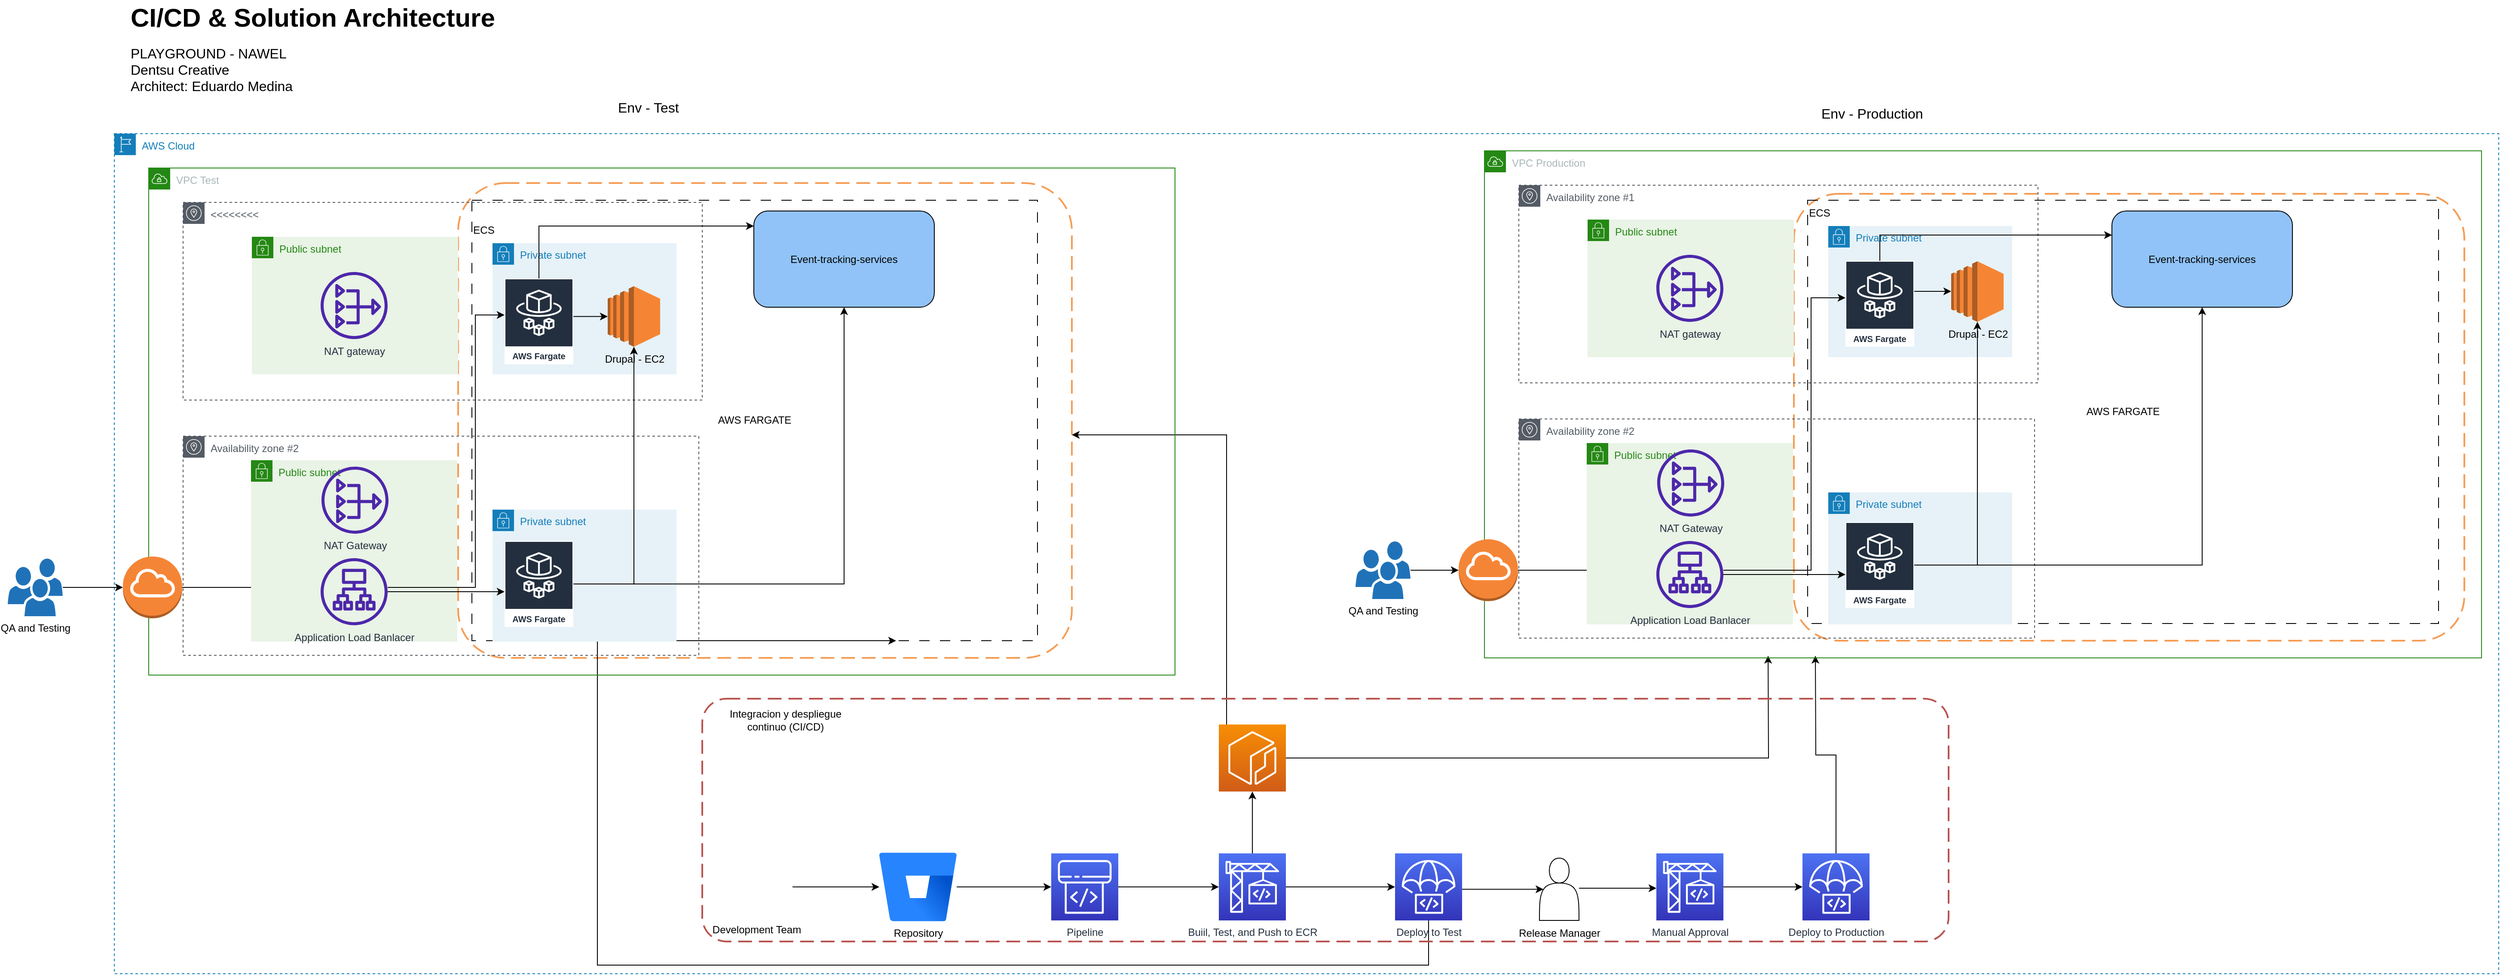 <mxfile version="24.6.4" type="github" pages="2">
  <diagram id="Ht1M8jgEwFfnCIfOTk4-" name="Page-1">
    <mxGraphModel dx="3190" dy="1510" grid="1" gridSize="10" guides="1" tooltips="1" connect="1" arrows="1" fold="1" page="1" pageScale="1" pageWidth="1654" pageHeight="1169" math="0" shadow="0">
      <root>
        <mxCell id="0" />
        <mxCell id="1" parent="0" />
        <mxCell id="EPNJKxrRpqHv5ameMNeh-118" value="" style="rounded=1;arcSize=10;dashed=1;strokeColor=#F59D56;fillColor=none;gradientColor=none;dashPattern=8 4;strokeWidth=2;" parent="1" vertex="1">
          <mxGeometry x="2190" y="252.5" width="780" height="520" as="geometry" />
        </mxCell>
        <mxCell id="EPNJKxrRpqHv5ameMNeh-121" value="AWS FARGATE" style="whiteSpace=wrap;html=1;dashed=1;dashPattern=12 12;fillColor=none;" parent="1" vertex="1">
          <mxGeometry x="2206" y="260" width="734" height="492.5" as="geometry" />
        </mxCell>
        <mxCell id="EPNJKxrRpqHv5ameMNeh-32" value="" style="rounded=1;arcSize=10;dashed=1;strokeColor=#F59D56;fillColor=none;gradientColor=none;dashPattern=8 4;strokeWidth=2;" parent="1" vertex="1">
          <mxGeometry x="636" y="240" width="714" height="552.5" as="geometry" />
        </mxCell>
        <mxCell id="EPNJKxrRpqHv5ameMNeh-36" value="AWS FARGATE" style="whiteSpace=wrap;html=1;dashed=1;dashPattern=12 12;fillColor=none;" parent="1" vertex="1">
          <mxGeometry x="652" y="260" width="658" height="512.5" as="geometry" />
        </mxCell>
        <mxCell id="EPNJKxrRpqHv5ameMNeh-1" value="CI/CD &amp;amp; Solution Architecture" style="text;html=1;resizable=0;points=[];autosize=1;align=left;verticalAlign=top;spacingTop=-4;fontSize=30;fontStyle=1" parent="1" vertex="1">
          <mxGeometry x="252.5" y="27" width="450" height="40" as="geometry" />
        </mxCell>
        <mxCell id="EPNJKxrRpqHv5ameMNeh-2" value="PLAYGROUND - NAWEL&lt;br&gt;Dentsu Creative&lt;br&gt;Architect: Eduardo Medina" style="text;html=1;resizable=0;points=[];autosize=1;align=left;verticalAlign=top;spacingTop=-4;fontSize=16;" parent="1" vertex="1">
          <mxGeometry x="252.5" y="77" width="210" height="70" as="geometry" />
        </mxCell>
        <mxCell id="EPNJKxrRpqHv5ameMNeh-3" value="AWS Cloud" style="points=[[0,0],[0.25,0],[0.5,0],[0.75,0],[1,0],[1,0.25],[1,0.5],[1,0.75],[1,1],[0.75,1],[0.5,1],[0.25,1],[0,1],[0,0.75],[0,0.5],[0,0.25]];outlineConnect=0;gradientColor=none;html=1;whiteSpace=wrap;fontSize=12;fontStyle=0;container=0;pointerEvents=0;collapsible=0;recursiveResize=0;shape=mxgraph.aws4.group;grIcon=mxgraph.aws4.group_region;strokeColor=#147EBA;fillColor=none;verticalAlign=top;align=left;spacingLeft=30;fontColor=#147EBA;dashed=1;movable=1;resizable=1;rotatable=1;deletable=1;editable=1;connectable=1;" parent="1" vertex="1">
          <mxGeometry x="236" y="182.5" width="2774" height="977.5" as="geometry" />
        </mxCell>
        <mxCell id="EPNJKxrRpqHv5ameMNeh-48" value="QA and Testing" style="sketch=0;pointerEvents=1;shadow=0;dashed=0;html=1;strokeColor=none;labelPosition=center;verticalLabelPosition=bottom;verticalAlign=top;outlineConnect=0;align=center;shape=mxgraph.office.users.users;fillColor=#2072B8;" parent="1" vertex="1">
          <mxGeometry x="112" y="677" width="64" height="67" as="geometry" />
        </mxCell>
        <mxCell id="EPNJKxrRpqHv5ameMNeh-49" style="edgeStyle=orthogonalEdgeStyle;rounded=0;orthogonalLoop=1;jettySize=auto;html=1;" parent="1" source="EPNJKxrRpqHv5ameMNeh-48" target="EPNJKxrRpqHv5ameMNeh-38" edge="1">
          <mxGeometry relative="1" as="geometry">
            <mxPoint x="190" y="711" as="sourcePoint" />
          </mxGeometry>
        </mxCell>
        <mxCell id="EPNJKxrRpqHv5ameMNeh-50" style="edgeStyle=orthogonalEdgeStyle;rounded=0;orthogonalLoop=1;jettySize=auto;html=1;" parent="1" source="EPNJKxrRpqHv5ameMNeh-52" target="EPNJKxrRpqHv5ameMNeh-60" edge="1">
          <mxGeometry relative="1" as="geometry" />
        </mxCell>
        <mxCell id="EPNJKxrRpqHv5ameMNeh-51" style="edgeStyle=orthogonalEdgeStyle;rounded=0;orthogonalLoop=1;jettySize=auto;html=1;entryX=0;entryY=0.5;entryDx=0;entryDy=0;entryPerimeter=0;" parent="1" source="EPNJKxrRpqHv5ameMNeh-52" target="EPNJKxrRpqHv5ameMNeh-57" edge="1">
          <mxGeometry relative="1" as="geometry" />
        </mxCell>
        <mxCell id="EPNJKxrRpqHv5ameMNeh-52" value="Buiil, Test, and Push to ECR" style="sketch=0;points=[[0,0,0],[0.25,0,0],[0.5,0,0],[0.75,0,0],[1,0,0],[0,1,0],[0.25,1,0],[0.5,1,0],[0.75,1,0],[1,1,0],[0,0.25,0],[0,0.5,0],[0,0.75,0],[1,0.25,0],[1,0.5,0],[1,0.75,0]];outlineConnect=0;fontColor=#232F3E;gradientColor=#4D72F3;gradientDirection=north;fillColor=#3334B9;strokeColor=#ffffff;dashed=0;verticalLabelPosition=bottom;verticalAlign=top;align=center;html=1;fontSize=12;fontStyle=0;aspect=fixed;shape=mxgraph.aws4.resourceIcon;resIcon=mxgraph.aws4.codebuild;" parent="1" vertex="1">
          <mxGeometry x="1521" y="1020" width="78" height="78" as="geometry" />
        </mxCell>
        <mxCell id="EPNJKxrRpqHv5ameMNeh-53" style="edgeStyle=orthogonalEdgeStyle;rounded=0;orthogonalLoop=1;jettySize=auto;html=1;" parent="1" source="EPNJKxrRpqHv5ameMNeh-54" target="EPNJKxrRpqHv5ameMNeh-52" edge="1">
          <mxGeometry relative="1" as="geometry" />
        </mxCell>
        <mxCell id="EPNJKxrRpqHv5ameMNeh-54" value="Pipeline" style="sketch=0;points=[[0,0,0],[0.25,0,0],[0.5,0,0],[0.75,0,0],[1,0,0],[0,1,0],[0.25,1,0],[0.5,1,0],[0.75,1,0],[1,1,0],[0,0.25,0],[0,0.5,0],[0,0.75,0],[1,0.25,0],[1,0.5,0],[1,0.75,0]];outlineConnect=0;fontColor=#232F3E;gradientColor=#4D72F3;gradientDirection=north;fillColor=#3334B9;strokeColor=#ffffff;dashed=0;verticalLabelPosition=bottom;verticalAlign=top;align=center;html=1;fontSize=12;fontStyle=0;aspect=fixed;shape=mxgraph.aws4.resourceIcon;resIcon=mxgraph.aws4.codepipeline;" parent="1" vertex="1">
          <mxGeometry x="1326" y="1020" width="78" height="78" as="geometry" />
        </mxCell>
        <mxCell id="EPNJKxrRpqHv5ameMNeh-55" style="edgeStyle=orthogonalEdgeStyle;rounded=0;orthogonalLoop=1;jettySize=auto;html=1;entryX=0.75;entryY=1;entryDx=0;entryDy=0;" parent="1" source="EPNJKxrRpqHv5ameMNeh-57" target="EPNJKxrRpqHv5ameMNeh-36" edge="1">
          <mxGeometry relative="1" as="geometry">
            <Array as="points">
              <mxPoint x="1765" y="1150" />
              <mxPoint x="798" y="1150" />
            </Array>
          </mxGeometry>
        </mxCell>
        <mxCell id="EPNJKxrRpqHv5ameMNeh-56" style="edgeStyle=orthogonalEdgeStyle;rounded=0;orthogonalLoop=1;jettySize=auto;html=1;entryX=0.1;entryY=0.5;entryDx=0;entryDy=0;entryPerimeter=0;" parent="1" source="EPNJKxrRpqHv5ameMNeh-57" target="EPNJKxrRpqHv5ameMNeh-45" edge="1">
          <mxGeometry relative="1" as="geometry">
            <Array as="points">
              <mxPoint x="1849" y="1062" />
            </Array>
          </mxGeometry>
        </mxCell>
        <mxCell id="EPNJKxrRpqHv5ameMNeh-57" value="Deploy to Test" style="sketch=0;points=[[0,0,0],[0.25,0,0],[0.5,0,0],[0.75,0,0],[1,0,0],[0,1,0],[0.25,1,0],[0.5,1,0],[0.75,1,0],[1,1,0],[0,0.25,0],[0,0.5,0],[0,0.75,0],[1,0.25,0],[1,0.5,0],[1,0.75,0]];outlineConnect=0;fontColor=#232F3E;gradientColor=#4D72F3;gradientDirection=north;fillColor=#3334B9;strokeColor=#ffffff;dashed=0;verticalLabelPosition=bottom;verticalAlign=top;align=center;html=1;fontSize=12;fontStyle=0;aspect=fixed;shape=mxgraph.aws4.resourceIcon;resIcon=mxgraph.aws4.codedeploy;" parent="1" vertex="1">
          <mxGeometry x="1726" y="1020" width="78" height="78" as="geometry" />
        </mxCell>
        <mxCell id="EPNJKxrRpqHv5ameMNeh-58" style="edgeStyle=orthogonalEdgeStyle;rounded=0;orthogonalLoop=1;jettySize=auto;html=1;" parent="1" source="EPNJKxrRpqHv5ameMNeh-60" target="EPNJKxrRpqHv5ameMNeh-32" edge="1">
          <mxGeometry relative="1" as="geometry">
            <Array as="points">
              <mxPoint x="1530" y="533" />
            </Array>
          </mxGeometry>
        </mxCell>
        <mxCell id="EPNJKxrRpqHv5ameMNeh-59" style="edgeStyle=orthogonalEdgeStyle;rounded=0;orthogonalLoop=1;jettySize=auto;html=1;entryX=0.5;entryY=1;entryDx=0;entryDy=0;" parent="1" source="EPNJKxrRpqHv5ameMNeh-60" edge="1">
          <mxGeometry relative="1" as="geometry">
            <mxPoint x="2160" y="790" as="targetPoint" />
          </mxGeometry>
        </mxCell>
        <mxCell id="EPNJKxrRpqHv5ameMNeh-60" value="" style="sketch=0;points=[[0,0,0],[0.25,0,0],[0.5,0,0],[0.75,0,0],[1,0,0],[0,1,0],[0.25,1,0],[0.5,1,0],[0.75,1,0],[1,1,0],[0,0.25,0],[0,0.5,0],[0,0.75,0],[1,0.25,0],[1,0.5,0],[1,0.75,0]];outlineConnect=0;fontColor=#232F3E;gradientColor=#F78E04;gradientDirection=north;fillColor=#D05C17;strokeColor=#ffffff;dashed=0;verticalLabelPosition=bottom;verticalAlign=top;align=center;html=1;fontSize=12;fontStyle=0;aspect=fixed;shape=mxgraph.aws4.resourceIcon;resIcon=mxgraph.aws4.ecr;" parent="1" vertex="1">
          <mxGeometry x="1521" y="870" width="78" height="78" as="geometry" />
        </mxCell>
        <mxCell id="EPNJKxrRpqHv5ameMNeh-61" style="edgeStyle=orthogonalEdgeStyle;rounded=0;orthogonalLoop=1;jettySize=auto;html=1;entryX=0;entryY=0.5;entryDx=0;entryDy=0;entryPerimeter=0;" parent="1" source="EPNJKxrRpqHv5ameMNeh-62" target="EPNJKxrRpqHv5ameMNeh-54" edge="1">
          <mxGeometry relative="1" as="geometry" />
        </mxCell>
        <mxCell id="EPNJKxrRpqHv5ameMNeh-62" value="Repository" style="image;html=1;image=img/lib/atlassian/Bitbucket_Logo.svg;" parent="1" vertex="1">
          <mxGeometry x="1126" y="1019" width="90" height="80" as="geometry" />
        </mxCell>
        <mxCell id="EPNJKxrRpqHv5ameMNeh-98" style="edgeStyle=orthogonalEdgeStyle;rounded=0;orthogonalLoop=1;jettySize=auto;html=1;entryX=0.75;entryY=1;entryDx=0;entryDy=0;" parent="1" source="EPNJKxrRpqHv5ameMNeh-42" edge="1">
          <mxGeometry relative="1" as="geometry">
            <mxPoint x="2215" y="790" as="targetPoint" />
          </mxGeometry>
        </mxCell>
        <mxCell id="EPNJKxrRpqHv5ameMNeh-99" value="Env - Test" style="text;html=1;resizable=0;points=[];autosize=1;align=left;verticalAlign=top;spacingTop=-4;fontSize=16;" parent="1" vertex="1">
          <mxGeometry x="820" y="140" width="90" height="30" as="geometry" />
        </mxCell>
        <mxCell id="EPNJKxrRpqHv5ameMNeh-100" value="Env - Production" style="text;html=1;resizable=0;points=[];autosize=1;align=left;verticalAlign=top;spacingTop=-4;fontSize=16;" parent="1" vertex="1">
          <mxGeometry x="2220" y="147" width="140" height="30" as="geometry" />
        </mxCell>
        <mxCell id="EPNJKxrRpqHv5ameMNeh-101" style="edgeStyle=orthogonalEdgeStyle;rounded=0;orthogonalLoop=1;jettySize=auto;html=1;" parent="1" source="EPNJKxrRpqHv5ameMNeh-47" target="EPNJKxrRpqHv5ameMNeh-62" edge="1">
          <mxGeometry relative="1" as="geometry">
            <Array as="points">
              <mxPoint x="1050" y="1059" />
              <mxPoint x="1050" y="1059" />
            </Array>
          </mxGeometry>
        </mxCell>
        <mxCell id="EPNJKxrRpqHv5ameMNeh-4" value="" style="rounded=1;arcSize=10;dashed=1;dashPattern=8 4;strokeWidth=2;movable=1;resizable=1;rotatable=1;deletable=1;editable=1;locked=0;connectable=1;fillColor=none;strokeColor=#b85450;" parent="1" vertex="1">
          <mxGeometry x="920" y="840" width="1450" height="282.5" as="geometry" />
        </mxCell>
        <mxCell id="EPNJKxrRpqHv5ameMNeh-5" value="VPC Test" style="points=[[0,0],[0.25,0],[0.5,0],[0.75,0],[1,0],[1,0.25],[1,0.5],[1,0.75],[1,1],[0.75,1],[0.5,1],[0.25,1],[0,1],[0,0.75],[0,0.5],[0,0.25]];outlineConnect=0;gradientColor=none;html=1;whiteSpace=wrap;fontSize=12;fontStyle=0;container=0;pointerEvents=0;collapsible=0;recursiveResize=0;shape=mxgraph.aws4.group;grIcon=mxgraph.aws4.group_vpc;strokeColor=#248814;fillColor=none;verticalAlign=top;align=left;spacingLeft=30;fontColor=#AAB7B8;dashed=0;movable=1;resizable=1;rotatable=1;deletable=1;editable=1;connectable=1;locked=0;" parent="1" vertex="1">
          <mxGeometry x="276" y="222.5" width="1194" height="590" as="geometry" />
        </mxCell>
        <mxCell id="EPNJKxrRpqHv5ameMNeh-37" style="edgeStyle=orthogonalEdgeStyle;rounded=0;orthogonalLoop=1;jettySize=auto;html=1;" parent="1" source="EPNJKxrRpqHv5ameMNeh-38" target="EPNJKxrRpqHv5ameMNeh-31" edge="1">
          <mxGeometry relative="1" as="geometry">
            <Array as="points">
              <mxPoint x="436" y="710.5" />
              <mxPoint x="436" y="710.5" />
            </Array>
          </mxGeometry>
        </mxCell>
        <mxCell id="EPNJKxrRpqHv5ameMNeh-38" value="" style="outlineConnect=0;dashed=0;verticalLabelPosition=bottom;verticalAlign=top;align=center;html=1;shape=mxgraph.aws3.internet_gateway;fillColor=#F58536;gradientColor=none;" parent="1" vertex="1">
          <mxGeometry x="246" y="674.5" width="69" height="72" as="geometry" />
        </mxCell>
        <mxCell id="EPNJKxrRpqHv5ameMNeh-39" value="Integracion y despliegue continuo (CI/CD)" style="text;html=1;strokeColor=none;fillColor=none;align=center;verticalAlign=middle;whiteSpace=wrap;rounded=0;" parent="1" vertex="1">
          <mxGeometry x="934" y="850" width="166" height="30" as="geometry" />
        </mxCell>
        <mxCell id="EPNJKxrRpqHv5ameMNeh-40" value="" style="edgeStyle=orthogonalEdgeStyle;rounded=0;orthogonalLoop=1;jettySize=auto;html=1;" parent="1" source="EPNJKxrRpqHv5ameMNeh-41" target="EPNJKxrRpqHv5ameMNeh-42" edge="1">
          <mxGeometry relative="1" as="geometry" />
        </mxCell>
        <mxCell id="EPNJKxrRpqHv5ameMNeh-41" value="Manual Approval" style="sketch=0;points=[[0,0,0],[0.25,0,0],[0.5,0,0],[0.75,0,0],[1,0,0],[0,1,0],[0.25,1,0],[0.5,1,0],[0.75,1,0],[1,1,0],[0,0.25,0],[0,0.5,0],[0,0.75,0],[1,0.25,0],[1,0.5,0],[1,0.75,0]];outlineConnect=0;fontColor=#232F3E;gradientColor=#4D72F3;gradientDirection=north;fillColor=#3334B9;strokeColor=#ffffff;dashed=0;verticalLabelPosition=bottom;verticalAlign=top;align=center;html=1;fontSize=12;fontStyle=0;aspect=fixed;shape=mxgraph.aws4.resourceIcon;resIcon=mxgraph.aws4.codebuild;" parent="1" vertex="1">
          <mxGeometry x="2030" y="1020" width="78" height="78" as="geometry" />
        </mxCell>
        <mxCell id="EPNJKxrRpqHv5ameMNeh-42" value="Deploy to Production" style="sketch=0;points=[[0,0,0],[0.25,0,0],[0.5,0,0],[0.75,0,0],[1,0,0],[0,1,0],[0.25,1,0],[0.5,1,0],[0.75,1,0],[1,1,0],[0,0.25,0],[0,0.5,0],[0,0.75,0],[1,0.25,0],[1,0.5,0],[1,0.75,0]];outlineConnect=0;fontColor=#232F3E;gradientColor=#4D72F3;gradientDirection=north;fillColor=#3334B9;strokeColor=#ffffff;dashed=0;verticalLabelPosition=bottom;verticalAlign=top;align=center;html=1;fontSize=12;fontStyle=0;aspect=fixed;shape=mxgraph.aws4.resourceIcon;resIcon=mxgraph.aws4.codedeploy;" parent="1" vertex="1">
          <mxGeometry x="2200" y="1020" width="78" height="78" as="geometry" />
        </mxCell>
        <mxCell id="EPNJKxrRpqHv5ameMNeh-44" style="edgeStyle=orthogonalEdgeStyle;rounded=0;orthogonalLoop=1;jettySize=auto;html=1;" parent="1" source="EPNJKxrRpqHv5ameMNeh-45" target="EPNJKxrRpqHv5ameMNeh-41" edge="1">
          <mxGeometry relative="1" as="geometry">
            <Array as="points">
              <mxPoint x="1990" y="1060.5" />
              <mxPoint x="1990" y="1060.5" />
            </Array>
          </mxGeometry>
        </mxCell>
        <mxCell id="EPNJKxrRpqHv5ameMNeh-45" value="" style="shape=actor;whiteSpace=wrap;html=1;" parent="1" vertex="1">
          <mxGeometry x="1894" y="1025.5" width="46" height="72.5" as="geometry" />
        </mxCell>
        <mxCell id="EPNJKxrRpqHv5ameMNeh-46" value="Release Manager" style="text;html=1;strokeColor=none;fillColor=none;align=center;verticalAlign=middle;whiteSpace=wrap;rounded=0;" parent="1" vertex="1">
          <mxGeometry x="1867.5" y="1098" width="99" height="30" as="geometry" />
        </mxCell>
        <mxCell id="EPNJKxrRpqHv5ameMNeh-47" value="Development Team" style="shape=image;html=1;verticalAlign=top;verticalLabelPosition=bottom;labelBackgroundColor=#ffffff;imageAspect=0;aspect=fixed;image=https://cdn2.iconfinder.com/data/icons/essential-web-1-1/50/group-customers-team-contacts-family-128.png" parent="1" vertex="1">
          <mxGeometry x="940" y="1010" width="85" height="85" as="geometry" />
        </mxCell>
        <mxCell id="EPNJKxrRpqHv5ameMNeh-6" value="Availability zone #2" style="sketch=0;outlineConnect=0;gradientColor=none;html=1;whiteSpace=wrap;fontSize=12;fontStyle=0;shape=mxgraph.aws4.group;grIcon=mxgraph.aws4.group_availability_zone;strokeColor=#545B64;fillColor=none;verticalAlign=top;align=left;spacingLeft=30;fontColor=#545B64;dashed=1;movable=1;resizable=1;rotatable=1;deletable=1;editable=1;connectable=1;" parent="1" vertex="1">
          <mxGeometry x="316" y="534.5" width="600" height="255" as="geometry" />
        </mxCell>
        <mxCell id="EPNJKxrRpqHv5ameMNeh-7" value="&amp;lt;&amp;lt;&amp;lt;&amp;lt;&amp;lt;&amp;lt;&amp;lt;&amp;lt;" style="sketch=0;outlineConnect=0;gradientColor=none;html=1;whiteSpace=wrap;fontSize=12;fontStyle=0;shape=mxgraph.aws4.group;grIcon=mxgraph.aws4.group_availability_zone;strokeColor=#545B64;fillColor=none;verticalAlign=top;align=left;spacingLeft=30;fontColor=#545B64;dashed=1;" parent="1" vertex="1">
          <mxGeometry x="316" y="262.5" width="604" height="230" as="geometry" />
        </mxCell>
        <mxCell id="EPNJKxrRpqHv5ameMNeh-8" value="Private subnet" style="points=[[0,0],[0.25,0],[0.5,0],[0.75,0],[1,0],[1,0.25],[1,0.5],[1,0.75],[1,1],[0.75,1],[0.5,1],[0.25,1],[0,1],[0,0.75],[0,0.5],[0,0.25]];outlineConnect=0;gradientColor=none;html=1;whiteSpace=wrap;fontSize=12;fontStyle=0;container=1;pointerEvents=0;collapsible=0;recursiveResize=0;shape=mxgraph.aws4.group;grIcon=mxgraph.aws4.group_security_group;grStroke=0;strokeColor=#147EBA;fillColor=#E6F2F8;verticalAlign=top;align=left;spacingLeft=30;fontColor=#147EBA;dashed=0;" parent="1" vertex="1">
          <mxGeometry x="676" y="310" width="214" height="152.5" as="geometry" />
        </mxCell>
        <mxCell id="EPNJKxrRpqHv5ameMNeh-10" value="AWS Fargate" style="sketch=0;outlineConnect=0;fontColor=#232F3E;gradientColor=none;strokeColor=#ffffff;fillColor=#232F3E;dashed=0;verticalLabelPosition=middle;verticalAlign=bottom;align=center;html=1;whiteSpace=wrap;fontSize=10;fontStyle=1;spacing=3;shape=mxgraph.aws4.productIcon;prIcon=mxgraph.aws4.fargate;" parent="EPNJKxrRpqHv5ameMNeh-8" vertex="1">
          <mxGeometry x="14" y="41" width="80" height="100" as="geometry" />
        </mxCell>
        <mxCell id="EPNJKxrRpqHv5ameMNeh-15" value="Public subnet" style="points=[[0,0],[0.25,0],[0.5,0],[0.75,0],[1,0],[1,0.25],[1,0.5],[1,0.75],[1,1],[0.75,1],[0.5,1],[0.25,1],[0,1],[0,0.75],[0,0.5],[0,0.25]];outlineConnect=0;gradientColor=none;html=1;whiteSpace=wrap;fontSize=12;fontStyle=0;container=1;pointerEvents=0;collapsible=0;recursiveResize=0;shape=mxgraph.aws4.group;grIcon=mxgraph.aws4.group_security_group;grStroke=0;strokeColor=#248814;fillColor=#E9F3E6;verticalAlign=top;align=left;spacingLeft=30;fontColor=#248814;dashed=0;" parent="1" vertex="1">
          <mxGeometry x="396" y="302.5" width="240" height="160" as="geometry" />
        </mxCell>
        <mxCell id="EPNJKxrRpqHv5ameMNeh-16" value="NAT gateway" style="sketch=0;outlineConnect=0;fontColor=#232F3E;gradientColor=none;fillColor=#4D27AA;strokeColor=none;dashed=0;verticalLabelPosition=bottom;verticalAlign=top;align=center;html=1;fontSize=12;fontStyle=0;aspect=fixed;pointerEvents=1;shape=mxgraph.aws4.nat_gateway;" parent="EPNJKxrRpqHv5ameMNeh-15" vertex="1">
          <mxGeometry x="80" y="41" width="78" height="78" as="geometry" />
        </mxCell>
        <mxCell id="EPNJKxrRpqHv5ameMNeh-18" value="Private subnet" style="points=[[0,0],[0.25,0],[0.5,0],[0.75,0],[1,0],[1,0.25],[1,0.5],[1,0.75],[1,1],[0.75,1],[0.5,1],[0.25,1],[0,1],[0,0.75],[0,0.5],[0,0.25]];outlineConnect=0;gradientColor=none;html=1;whiteSpace=wrap;fontSize=12;fontStyle=0;container=1;pointerEvents=0;collapsible=0;recursiveResize=0;shape=mxgraph.aws4.group;grIcon=mxgraph.aws4.group_security_group;grStroke=0;strokeColor=#147EBA;fillColor=#E6F2F8;verticalAlign=top;align=left;spacingLeft=30;fontColor=#147EBA;dashed=0;" parent="1" vertex="1">
          <mxGeometry x="676" y="620" width="214" height="153.5" as="geometry" />
        </mxCell>
        <mxCell id="EPNJKxrRpqHv5ameMNeh-20" value="AWS Fargate" style="sketch=0;outlineConnect=0;fontColor=#232F3E;gradientColor=none;strokeColor=#ffffff;fillColor=#232F3E;dashed=0;verticalLabelPosition=middle;verticalAlign=bottom;align=center;html=1;whiteSpace=wrap;fontSize=10;fontStyle=1;spacing=3;shape=mxgraph.aws4.productIcon;prIcon=mxgraph.aws4.fargate;" parent="EPNJKxrRpqHv5ameMNeh-18" vertex="1">
          <mxGeometry x="14" y="36.5" width="80" height="100" as="geometry" />
        </mxCell>
        <mxCell id="EPNJKxrRpqHv5ameMNeh-25" value="Public subnet" style="points=[[0,0],[0.25,0],[0.5,0],[0.75,0],[1,0],[1,0.25],[1,0.5],[1,0.75],[1,1],[0.75,1],[0.5,1],[0.25,1],[0,1],[0,0.75],[0,0.5],[0,0.25]];outlineConnect=0;gradientColor=none;html=1;whiteSpace=wrap;fontSize=12;fontStyle=0;container=1;pointerEvents=0;collapsible=0;recursiveResize=0;shape=mxgraph.aws4.group;grIcon=mxgraph.aws4.group_security_group;grStroke=0;strokeColor=#248814;fillColor=#E9F3E6;verticalAlign=top;align=left;spacingLeft=30;fontColor=#248814;dashed=0;" parent="1" vertex="1">
          <mxGeometry x="395" y="562.5" width="240" height="211" as="geometry" />
        </mxCell>
        <mxCell id="EPNJKxrRpqHv5ameMNeh-28" style="edgeStyle=orthogonalEdgeStyle;rounded=0;orthogonalLoop=1;jettySize=auto;html=1;" parent="1" source="EPNJKxrRpqHv5ameMNeh-31" target="EPNJKxrRpqHv5ameMNeh-20" edge="1">
          <mxGeometry relative="1" as="geometry">
            <mxPoint x="697" y="710.5" as="targetPoint" />
            <Array as="points">
              <mxPoint x="696" y="710.5" />
              <mxPoint x="696" y="710.5" />
            </Array>
          </mxGeometry>
        </mxCell>
        <mxCell id="EPNJKxrRpqHv5ameMNeh-29" style="edgeStyle=orthogonalEdgeStyle;rounded=0;orthogonalLoop=1;jettySize=auto;html=1;" parent="1" source="EPNJKxrRpqHv5ameMNeh-31" target="EPNJKxrRpqHv5ameMNeh-10" edge="1">
          <mxGeometry relative="1" as="geometry">
            <Array as="points">
              <mxPoint x="656" y="710.5" />
              <mxPoint x="656" y="393.5" />
            </Array>
          </mxGeometry>
        </mxCell>
        <mxCell id="EPNJKxrRpqHv5ameMNeh-30" value="NAT Gateway" style="sketch=0;outlineConnect=0;fontColor=#232F3E;gradientColor=none;fillColor=#4D27AA;strokeColor=none;dashed=0;verticalLabelPosition=bottom;verticalAlign=top;align=center;html=1;fontSize=12;fontStyle=0;aspect=fixed;pointerEvents=1;shape=mxgraph.aws4.nat_gateway;" parent="1" vertex="1">
          <mxGeometry x="477" y="570" width="78" height="78" as="geometry" />
        </mxCell>
        <mxCell id="EPNJKxrRpqHv5ameMNeh-31" value="Application Load Banlacer" style="sketch=0;outlineConnect=0;fontColor=#232F3E;gradientColor=none;fillColor=#4D27AA;strokeColor=none;dashed=0;verticalLabelPosition=bottom;verticalAlign=top;align=center;html=1;fontSize=12;fontStyle=0;aspect=fixed;pointerEvents=1;shape=mxgraph.aws4.application_load_balancer;" parent="1" vertex="1">
          <mxGeometry x="476" y="676.5" width="78" height="78" as="geometry" />
        </mxCell>
        <mxCell id="EPNJKxrRpqHv5ameMNeh-33" value="ECS" style="text;html=1;strokeColor=none;fillColor=none;align=center;verticalAlign=middle;whiteSpace=wrap;rounded=0;" parent="1" vertex="1">
          <mxGeometry x="636" y="280" width="60" height="30" as="geometry" />
        </mxCell>
        <mxCell id="EPNJKxrRpqHv5ameMNeh-102" value="VPC Production" style="points=[[0,0],[0.25,0],[0.5,0],[0.75,0],[1,0],[1,0.25],[1,0.5],[1,0.75],[1,1],[0.75,1],[0.5,1],[0.25,1],[0,1],[0,0.75],[0,0.5],[0,0.25]];outlineConnect=0;gradientColor=none;html=1;whiteSpace=wrap;fontSize=12;fontStyle=0;container=0;pointerEvents=0;collapsible=0;recursiveResize=0;shape=mxgraph.aws4.group;grIcon=mxgraph.aws4.group_vpc;strokeColor=#248814;fillColor=none;verticalAlign=top;align=left;spacingLeft=30;fontColor=#AAB7B8;dashed=0;movable=1;resizable=1;rotatable=1;deletable=1;editable=1;connectable=1;locked=0;" parent="1" vertex="1">
          <mxGeometry x="1830" y="202.5" width="1160" height="590" as="geometry" />
        </mxCell>
        <mxCell id="EPNJKxrRpqHv5ameMNeh-103" style="edgeStyle=orthogonalEdgeStyle;rounded=0;orthogonalLoop=1;jettySize=auto;html=1;" parent="1" source="EPNJKxrRpqHv5ameMNeh-104" target="EPNJKxrRpqHv5ameMNeh-117" edge="1">
          <mxGeometry relative="1" as="geometry">
            <Array as="points">
              <mxPoint x="1990" y="690.5" />
              <mxPoint x="1990" y="690.5" />
            </Array>
          </mxGeometry>
        </mxCell>
        <mxCell id="EPNJKxrRpqHv5ameMNeh-104" value="" style="outlineConnect=0;dashed=0;verticalLabelPosition=bottom;verticalAlign=top;align=center;html=1;shape=mxgraph.aws3.internet_gateway;fillColor=#F58536;gradientColor=none;" parent="1" vertex="1">
          <mxGeometry x="1800" y="654.5" width="69" height="72" as="geometry" />
        </mxCell>
        <mxCell id="EPNJKxrRpqHv5ameMNeh-105" value="Availability zone #2" style="sketch=0;outlineConnect=0;gradientColor=none;html=1;whiteSpace=wrap;fontSize=12;fontStyle=0;shape=mxgraph.aws4.group;grIcon=mxgraph.aws4.group_availability_zone;strokeColor=#545B64;fillColor=none;verticalAlign=top;align=left;spacingLeft=30;fontColor=#545B64;dashed=1;movable=1;resizable=1;rotatable=1;deletable=1;editable=1;connectable=1;" parent="1" vertex="1">
          <mxGeometry x="1870" y="514.5" width="600" height="255" as="geometry" />
        </mxCell>
        <mxCell id="EPNJKxrRpqHv5ameMNeh-106" value="Availability zone #1" style="sketch=0;outlineConnect=0;gradientColor=none;html=1;whiteSpace=wrap;fontSize=12;fontStyle=0;shape=mxgraph.aws4.group;grIcon=mxgraph.aws4.group_availability_zone;strokeColor=#545B64;fillColor=none;verticalAlign=top;align=left;spacingLeft=30;fontColor=#545B64;dashed=1;" parent="1" vertex="1">
          <mxGeometry x="1870" y="242.5" width="604" height="230" as="geometry" />
        </mxCell>
        <mxCell id="EPNJKxrRpqHv5ameMNeh-107" value="Private subnet" style="points=[[0,0],[0.25,0],[0.5,0],[0.75,0],[1,0],[1,0.25],[1,0.5],[1,0.75],[1,1],[0.75,1],[0.5,1],[0.25,1],[0,1],[0,0.75],[0,0.5],[0,0.25]];outlineConnect=0;gradientColor=none;html=1;whiteSpace=wrap;fontSize=12;fontStyle=0;container=1;pointerEvents=0;collapsible=0;recursiveResize=0;shape=mxgraph.aws4.group;grIcon=mxgraph.aws4.group_security_group;grStroke=0;strokeColor=#147EBA;fillColor=#E6F2F8;verticalAlign=top;align=left;spacingLeft=30;fontColor=#147EBA;dashed=0;" parent="1" vertex="1">
          <mxGeometry x="2230" y="290" width="214" height="152.5" as="geometry" />
        </mxCell>
        <mxCell id="uCjAx5EDnqpBXc4Zrizi-6" value="" style="edgeStyle=orthogonalEdgeStyle;rounded=0;orthogonalLoop=1;jettySize=auto;html=1;" parent="EPNJKxrRpqHv5ameMNeh-107" source="EPNJKxrRpqHv5ameMNeh-108" target="uCjAx5EDnqpBXc4Zrizi-4" edge="1">
          <mxGeometry relative="1" as="geometry">
            <Array as="points">
              <mxPoint x="110" y="76" />
              <mxPoint x="110" y="76" />
            </Array>
          </mxGeometry>
        </mxCell>
        <mxCell id="EPNJKxrRpqHv5ameMNeh-108" value="AWS Fargate" style="sketch=0;outlineConnect=0;fontColor=#232F3E;gradientColor=none;strokeColor=#ffffff;fillColor=#232F3E;dashed=0;verticalLabelPosition=middle;verticalAlign=bottom;align=center;html=1;whiteSpace=wrap;fontSize=10;fontStyle=1;spacing=3;shape=mxgraph.aws4.productIcon;prIcon=mxgraph.aws4.fargate;" parent="EPNJKxrRpqHv5ameMNeh-107" vertex="1">
          <mxGeometry x="20" y="40.5" width="80" height="100" as="geometry" />
        </mxCell>
        <mxCell id="uCjAx5EDnqpBXc4Zrizi-4" value="Drupal - EC2" style="outlineConnect=0;dashed=0;verticalLabelPosition=bottom;verticalAlign=top;align=center;html=1;shape=mxgraph.aws3.ec2;fillColor=#F58534;gradientColor=none;" parent="EPNJKxrRpqHv5ameMNeh-107" vertex="1">
          <mxGeometry x="143" y="41" width="61" height="70.5" as="geometry" />
        </mxCell>
        <mxCell id="EPNJKxrRpqHv5ameMNeh-109" value="Public subnet" style="points=[[0,0],[0.25,0],[0.5,0],[0.75,0],[1,0],[1,0.25],[1,0.5],[1,0.75],[1,1],[0.75,1],[0.5,1],[0.25,1],[0,1],[0,0.75],[0,0.5],[0,0.25]];outlineConnect=0;gradientColor=none;html=1;whiteSpace=wrap;fontSize=12;fontStyle=0;container=1;pointerEvents=0;collapsible=0;recursiveResize=0;shape=mxgraph.aws4.group;grIcon=mxgraph.aws4.group_security_group;grStroke=0;strokeColor=#248814;fillColor=#E9F3E6;verticalAlign=top;align=left;spacingLeft=30;fontColor=#248814;dashed=0;" parent="1" vertex="1">
          <mxGeometry x="1950" y="282.5" width="240" height="160" as="geometry" />
        </mxCell>
        <mxCell id="EPNJKxrRpqHv5ameMNeh-110" value="NAT gateway" style="sketch=0;outlineConnect=0;fontColor=#232F3E;gradientColor=none;fillColor=#4D27AA;strokeColor=none;dashed=0;verticalLabelPosition=bottom;verticalAlign=top;align=center;html=1;fontSize=12;fontStyle=0;aspect=fixed;pointerEvents=1;shape=mxgraph.aws4.nat_gateway;" parent="EPNJKxrRpqHv5ameMNeh-109" vertex="1">
          <mxGeometry x="80" y="41" width="78" height="78" as="geometry" />
        </mxCell>
        <mxCell id="EPNJKxrRpqHv5ameMNeh-111" value="Private subnet" style="points=[[0,0],[0.25,0],[0.5,0],[0.75,0],[1,0],[1,0.25],[1,0.5],[1,0.75],[1,1],[0.75,1],[0.5,1],[0.25,1],[0,1],[0,0.75],[0,0.5],[0,0.25]];outlineConnect=0;gradientColor=none;html=1;whiteSpace=wrap;fontSize=12;fontStyle=0;container=1;pointerEvents=0;collapsible=0;recursiveResize=0;shape=mxgraph.aws4.group;grIcon=mxgraph.aws4.group_security_group;grStroke=0;strokeColor=#147EBA;fillColor=#E6F2F8;verticalAlign=top;align=left;spacingLeft=30;fontColor=#147EBA;dashed=0;" parent="1" vertex="1">
          <mxGeometry x="2230" y="600" width="214" height="153.5" as="geometry" />
        </mxCell>
        <mxCell id="EPNJKxrRpqHv5ameMNeh-112" value="AWS Fargate" style="sketch=0;outlineConnect=0;fontColor=#232F3E;gradientColor=none;strokeColor=#ffffff;fillColor=#232F3E;dashed=0;verticalLabelPosition=middle;verticalAlign=bottom;align=center;html=1;whiteSpace=wrap;fontSize=10;fontStyle=1;spacing=3;shape=mxgraph.aws4.productIcon;prIcon=mxgraph.aws4.fargate;" parent="EPNJKxrRpqHv5ameMNeh-111" vertex="1">
          <mxGeometry x="20" y="34.5" width="80" height="100" as="geometry" />
        </mxCell>
        <mxCell id="EPNJKxrRpqHv5ameMNeh-113" value="Public subnet" style="points=[[0,0],[0.25,0],[0.5,0],[0.75,0],[1,0],[1,0.25],[1,0.5],[1,0.75],[1,1],[0.75,1],[0.5,1],[0.25,1],[0,1],[0,0.75],[0,0.5],[0,0.25]];outlineConnect=0;gradientColor=none;html=1;whiteSpace=wrap;fontSize=12;fontStyle=0;container=1;pointerEvents=0;collapsible=0;recursiveResize=0;shape=mxgraph.aws4.group;grIcon=mxgraph.aws4.group_security_group;grStroke=0;strokeColor=#248814;fillColor=#E9F3E6;verticalAlign=top;align=left;spacingLeft=30;fontColor=#248814;dashed=0;" parent="1" vertex="1">
          <mxGeometry x="1949" y="542.5" width="240" height="211" as="geometry" />
        </mxCell>
        <mxCell id="EPNJKxrRpqHv5ameMNeh-114" style="edgeStyle=orthogonalEdgeStyle;rounded=0;orthogonalLoop=1;jettySize=auto;html=1;" parent="1" source="EPNJKxrRpqHv5ameMNeh-117" target="EPNJKxrRpqHv5ameMNeh-112" edge="1">
          <mxGeometry relative="1" as="geometry">
            <mxPoint x="2251" y="690.5" as="targetPoint" />
            <Array as="points">
              <mxPoint x="2250" y="690.5" />
              <mxPoint x="2250" y="690.5" />
            </Array>
          </mxGeometry>
        </mxCell>
        <mxCell id="EPNJKxrRpqHv5ameMNeh-115" style="edgeStyle=orthogonalEdgeStyle;rounded=0;orthogonalLoop=1;jettySize=auto;html=1;" parent="1" source="EPNJKxrRpqHv5ameMNeh-117" target="EPNJKxrRpqHv5ameMNeh-108" edge="1">
          <mxGeometry relative="1" as="geometry">
            <Array as="points">
              <mxPoint x="2210" y="690.5" />
              <mxPoint x="2210" y="373.5" />
            </Array>
          </mxGeometry>
        </mxCell>
        <mxCell id="EPNJKxrRpqHv5ameMNeh-116" value="NAT Gateway" style="sketch=0;outlineConnect=0;fontColor=#232F3E;gradientColor=none;fillColor=#4D27AA;strokeColor=none;dashed=0;verticalLabelPosition=bottom;verticalAlign=top;align=center;html=1;fontSize=12;fontStyle=0;aspect=fixed;pointerEvents=1;shape=mxgraph.aws4.nat_gateway;" parent="1" vertex="1">
          <mxGeometry x="2031" y="550" width="78" height="78" as="geometry" />
        </mxCell>
        <mxCell id="EPNJKxrRpqHv5ameMNeh-117" value="Application Load Banlacer" style="sketch=0;outlineConnect=0;fontColor=#232F3E;gradientColor=none;fillColor=#4D27AA;strokeColor=none;dashed=0;verticalLabelPosition=bottom;verticalAlign=top;align=center;html=1;fontSize=12;fontStyle=0;aspect=fixed;pointerEvents=1;shape=mxgraph.aws4.application_load_balancer;" parent="1" vertex="1">
          <mxGeometry x="2030" y="656.5" width="78" height="78" as="geometry" />
        </mxCell>
        <mxCell id="EPNJKxrRpqHv5ameMNeh-119" value="ECS" style="text;html=1;strokeColor=none;fillColor=none;align=center;verticalAlign=middle;whiteSpace=wrap;rounded=0;" parent="1" vertex="1">
          <mxGeometry x="2190" y="260" width="60" height="30" as="geometry" />
        </mxCell>
        <mxCell id="EPNJKxrRpqHv5ameMNeh-124" style="edgeStyle=orthogonalEdgeStyle;rounded=0;orthogonalLoop=1;jettySize=auto;html=1;" parent="1" source="EPNJKxrRpqHv5ameMNeh-122" target="EPNJKxrRpqHv5ameMNeh-104" edge="1">
          <mxGeometry relative="1" as="geometry" />
        </mxCell>
        <mxCell id="EPNJKxrRpqHv5ameMNeh-122" value="QA and Testing" style="sketch=0;pointerEvents=1;shadow=0;dashed=0;html=1;strokeColor=none;labelPosition=center;verticalLabelPosition=bottom;verticalAlign=top;outlineConnect=0;align=center;shape=mxgraph.office.users.users;fillColor=#2072B8;" parent="1" vertex="1">
          <mxGeometry x="1680" y="657" width="64" height="67" as="geometry" />
        </mxCell>
        <mxCell id="uCjAx5EDnqpBXc4Zrizi-1" value="Drupal - EC2" style="outlineConnect=0;dashed=0;verticalLabelPosition=bottom;verticalAlign=top;align=center;html=1;shape=mxgraph.aws3.ec2;fillColor=#F58534;gradientColor=none;" parent="1" vertex="1">
          <mxGeometry x="810" y="360" width="61" height="70.5" as="geometry" />
        </mxCell>
        <mxCell id="uCjAx5EDnqpBXc4Zrizi-2" style="edgeStyle=orthogonalEdgeStyle;rounded=0;orthogonalLoop=1;jettySize=auto;html=1;" parent="1" source="EPNJKxrRpqHv5ameMNeh-20" target="uCjAx5EDnqpBXc4Zrizi-1" edge="1">
          <mxGeometry relative="1" as="geometry" />
        </mxCell>
        <mxCell id="uCjAx5EDnqpBXc4Zrizi-3" style="edgeStyle=orthogonalEdgeStyle;rounded=0;orthogonalLoop=1;jettySize=auto;html=1;entryX=0;entryY=0.5;entryDx=0;entryDy=0;entryPerimeter=0;" parent="1" source="EPNJKxrRpqHv5ameMNeh-10" target="uCjAx5EDnqpBXc4Zrizi-1" edge="1">
          <mxGeometry relative="1" as="geometry">
            <Array as="points">
              <mxPoint x="790" y="395" />
            </Array>
          </mxGeometry>
        </mxCell>
        <mxCell id="uCjAx5EDnqpBXc4Zrizi-5" style="edgeStyle=orthogonalEdgeStyle;rounded=0;orthogonalLoop=1;jettySize=auto;html=1;" parent="1" source="EPNJKxrRpqHv5ameMNeh-112" target="uCjAx5EDnqpBXc4Zrizi-4" edge="1">
          <mxGeometry relative="1" as="geometry" />
        </mxCell>
        <mxCell id="khykNjXWzw1qui_eXTI9-2" value="Event-tracking-services" style="rounded=1;whiteSpace=wrap;html=1;fillColor=#91c3f8;" vertex="1" parent="1">
          <mxGeometry x="980" y="272.5" width="210" height="112" as="geometry" />
        </mxCell>
        <mxCell id="khykNjXWzw1qui_eXTI9-3" style="edgeStyle=orthogonalEdgeStyle;rounded=0;orthogonalLoop=1;jettySize=auto;html=1;" edge="1" parent="1" source="EPNJKxrRpqHv5ameMNeh-10" target="khykNjXWzw1qui_eXTI9-2">
          <mxGeometry relative="1" as="geometry">
            <Array as="points">
              <mxPoint x="730" y="290" />
            </Array>
          </mxGeometry>
        </mxCell>
        <mxCell id="3ssIhchn67TMz53YxvUf-1" value="Event-tracking-services" style="rounded=1;whiteSpace=wrap;html=1;fillColor=#91c3f8;" vertex="1" parent="1">
          <mxGeometry x="2560" y="272.5" width="210" height="112" as="geometry" />
        </mxCell>
        <mxCell id="3ssIhchn67TMz53YxvUf-4" style="edgeStyle=orthogonalEdgeStyle;rounded=0;orthogonalLoop=1;jettySize=auto;html=1;entryX=0;entryY=0.25;entryDx=0;entryDy=0;" edge="1" parent="1" source="EPNJKxrRpqHv5ameMNeh-108" target="3ssIhchn67TMz53YxvUf-1">
          <mxGeometry relative="1" as="geometry">
            <Array as="points">
              <mxPoint x="2290" y="301" />
            </Array>
          </mxGeometry>
        </mxCell>
        <mxCell id="3ssIhchn67TMz53YxvUf-5" style="edgeStyle=orthogonalEdgeStyle;rounded=0;orthogonalLoop=1;jettySize=auto;html=1;" edge="1" parent="1" source="EPNJKxrRpqHv5ameMNeh-20" target="khykNjXWzw1qui_eXTI9-2">
          <mxGeometry relative="1" as="geometry" />
        </mxCell>
        <mxCell id="3ssIhchn67TMz53YxvUf-6" style="edgeStyle=orthogonalEdgeStyle;rounded=0;orthogonalLoop=1;jettySize=auto;html=1;entryX=0.5;entryY=1;entryDx=0;entryDy=0;" edge="1" parent="1" source="EPNJKxrRpqHv5ameMNeh-112" target="3ssIhchn67TMz53YxvUf-1">
          <mxGeometry relative="1" as="geometry" />
        </mxCell>
      </root>
    </mxGraphModel>
  </diagram>
  <diagram id="NbKGueVPAwaXfEYnwI-3" name="Página-2">
    <mxGraphModel dx="3220" dy="1133" grid="1" gridSize="10" guides="1" tooltips="1" connect="1" arrows="1" fold="1" page="1" pageScale="1" pageWidth="827" pageHeight="1169" math="0" shadow="0">
      <root>
        <mxCell id="0" />
        <mxCell id="1" parent="0" />
        <mxCell id="_dEcuWrICsj82m9I1x2D-1" value="Amazon DodocumentDB o MongoDB" style="whiteSpace=wrap;html=1;fillColor=none;fontSize=14;fontColor=#000000;dashed=0;fontStyle=0;align=center;verticalAlign=top;strokeColor=#D86613;gradientColor=none;spacingLeft=0;labelPosition=center;verticalLabelPosition=bottom;container=1;pointerEvents=0;collapsible=0;recursiveResize=0;" vertex="1" parent="1">
          <mxGeometry x="706.5" y="339" width="232" height="160" as="geometry" />
        </mxCell>
        <mxCell id="_dEcuWrICsj82m9I1x2D-2" value="1" style="rounded=1;whiteSpace=wrap;html=1;fillColor=#007CBD;strokeColor=none;fontColor=#FFFFFF;fontStyle=1;fontSize=22;" vertex="1" parent="1">
          <mxGeometry x="55.5" y="289" width="40" height="38" as="geometry" />
        </mxCell>
        <mxCell id="_dEcuWrICsj82m9I1x2D-3" value="2" style="rounded=1;whiteSpace=wrap;html=1;fillColor=#007CBD;strokeColor=none;fontColor=#FFFFFF;fontStyle=1;fontSize=22;" vertex="1" parent="1">
          <mxGeometry x="315.5" y="242" width="40" height="38" as="geometry" />
        </mxCell>
        <mxCell id="_dEcuWrICsj82m9I1x2D-4" value="3" style="rounded=1;whiteSpace=wrap;html=1;fillColor=#007CBD;strokeColor=none;fontColor=#FFFFFF;fontStyle=1;fontSize=22;" vertex="1" parent="1">
          <mxGeometry x="534.5" y="593.5" width="40" height="38" as="geometry" />
        </mxCell>
        <mxCell id="_dEcuWrICsj82m9I1x2D-5" value="Event - Tracking Service" style="text;html=1;resizable=0;points=[];autosize=1;align=left;verticalAlign=top;spacingTop=-4;fontSize=30;fontStyle=1" vertex="1" parent="1">
          <mxGeometry x="4" y="83.5" width="350" height="40" as="geometry" />
        </mxCell>
        <mxCell id="_dEcuWrICsj82m9I1x2D-6" value="Playground - Dentsu" style="text;html=1;resizable=0;points=[];autosize=1;align=left;verticalAlign=top;spacingTop=-4;fontSize=16;" vertex="1" parent="1">
          <mxGeometry x="4" y="133.5" width="170" height="30" as="geometry" />
        </mxCell>
        <mxCell id="_dEcuWrICsj82m9I1x2D-7" value="Label" style="text;html=1;resizable=0;points=[];autosize=1;align=left;verticalAlign=top;spacingTop=-4;fontSize=16;fontStyle=1" vertex="1" parent="1">
          <mxGeometry x="32" y="183.5" width="50" height="20" as="geometry" />
        </mxCell>
        <mxCell id="_dEcuWrICsj82m9I1x2D-8" value="" style="line;strokeWidth=2;html=1;fontSize=14;" vertex="1" parent="1">
          <mxGeometry y="158.5" width="1060" height="10" as="geometry" />
        </mxCell>
        <mxCell id="_dEcuWrICsj82m9I1x2D-9" value="&lt;span&gt;Microservicios&lt;/span&gt;" style="text;html=1;resizable=0;points=[];autosize=1;align=left;verticalAlign=top;spacingTop=-4;fontSize=14;fontStyle=1" vertex="1" parent="1">
          <mxGeometry x="274.5" y="294" width="110" height="20" as="geometry" />
        </mxCell>
        <mxCell id="_dEcuWrICsj82m9I1x2D-10" value="" style="edgeStyle=orthogonalEdgeStyle;html=1;endArrow=open;elbow=vertical;startArrow=none;endFill=0;strokeColor=#545B64;rounded=0;fontSize=14;" edge="1" parent="1">
          <mxGeometry width="100" relative="1" as="geometry">
            <mxPoint x="186.5" y="472" as="sourcePoint" />
            <mxPoint x="236.5" y="472" as="targetPoint" />
          </mxGeometry>
        </mxCell>
        <mxCell id="_dEcuWrICsj82m9I1x2D-11" value="" style="shape=curlyBracket;whiteSpace=wrap;html=1;rounded=1;fontSize=14;" vertex="1" parent="1">
          <mxGeometry x="247.5" y="326" width="20" height="290" as="geometry" />
        </mxCell>
        <mxCell id="_dEcuWrICsj82m9I1x2D-12" value="&lt;span&gt;CRON&lt;/span&gt;" style="edgeStyle=orthogonalEdgeStyle;html=1;endArrow=open;elbow=vertical;startArrow=none;endFill=0;strokeColor=#545B64;rounded=0;fontSize=14;strokeWidth=2;" edge="1" parent="1">
          <mxGeometry x="-0.037" y="20" width="100" relative="1" as="geometry">
            <mxPoint x="417.5" y="424" as="sourcePoint" />
            <mxPoint x="687.5" y="424" as="targetPoint" />
            <mxPoint as="offset" />
          </mxGeometry>
        </mxCell>
        <mxCell id="_dEcuWrICsj82m9I1x2D-13" value="" style="rounded=0;whiteSpace=wrap;html=1;fillColor=#EAEDED;fontSize=22;fontColor=#FFFFFF;strokeColor=none;labelBackgroundColor=none;" vertex="1" parent="1">
          <mxGeometry x="1098.5" y="70" width="539" height="709" as="geometry" />
        </mxCell>
        <mxCell id="_dEcuWrICsj82m9I1x2D-14" value="1" style="rounded=1;whiteSpace=wrap;html=1;fillColor=#007CBD;strokeColor=none;fontColor=#FFFFFF;fontStyle=1;fontSize=22;labelBackgroundColor=none;" vertex="1" parent="1">
          <mxGeometry x="1116.5" y="82" width="40" height="38" as="geometry" />
        </mxCell>
        <mxCell id="_dEcuWrICsj82m9I1x2D-15" value="2" style="rounded=1;whiteSpace=wrap;html=1;fillColor=#007CBD;strokeColor=none;fontColor=#FFFFFF;fontStyle=1;fontSize=22;labelBackgroundColor=none;" vertex="1" parent="1">
          <mxGeometry x="1115" y="204" width="40" height="38" as="geometry" />
        </mxCell>
        <mxCell id="_dEcuWrICsj82m9I1x2D-16" value="3" style="rounded=1;whiteSpace=wrap;html=1;fillColor=#007CBD;strokeColor=none;fontColor=#FFFFFF;fontStyle=1;fontSize=22;labelBackgroundColor=none;" vertex="1" parent="1">
          <mxGeometry x="1115" y="324" width="40" height="38" as="geometry" />
        </mxCell>
        <mxCell id="_dEcuWrICsj82m9I1x2D-17" value="4" style="rounded=1;whiteSpace=wrap;html=1;fillColor=#007CBD;strokeColor=none;fontColor=#FFFFFF;fontStyle=1;fontSize=22;labelBackgroundColor=none;" vertex="1" parent="1">
          <mxGeometry x="1115" y="438" width="40" height="38" as="geometry" />
        </mxCell>
        <mxCell id="_dEcuWrICsj82m9I1x2D-18" value="5" style="rounded=1;whiteSpace=wrap;html=1;fillColor=#007CBD;strokeColor=none;fontColor=#FFFFFF;fontStyle=1;fontSize=22;labelBackgroundColor=none;" vertex="1" parent="1">
          <mxGeometry x="1116.5" y="555" width="40" height="38" as="geometry" />
        </mxCell>
        <mxCell id="_dEcuWrICsj82m9I1x2D-19" value="6" style="rounded=1;whiteSpace=wrap;html=1;fillColor=#007CBD;strokeColor=none;fontColor=#FFFFFF;fontStyle=1;fontSize=22;labelBackgroundColor=none;" vertex="1" parent="1">
          <mxGeometry x="1117.5" y="670" width="40" height="38" as="geometry" />
        </mxCell>
        <mxCell id="_dEcuWrICsj82m9I1x2D-20" value="&lt;p style=&quot;margin: 0cm; font-size: 12pt; font-family: Aptos, sans-serif;&quot; class=&quot;MsoNormal&quot;&gt;&lt;/p&gt;&lt;span style=&quot;font-family: Aptos, sans-serif; background-color: initial;&quot;&gt;&lt;font style=&quot;font-size: 14px;&quot;&gt;API Gateway: Actúa como la puerta de entrada para todas las solicitudes entrantes. Aquí se configuran diferentes endpoints que reciben datos de los usuarios o de otros servicios. API Gateway puede manejar autenticación, limitación de tasa, y otras políticas de acceso antes de reenviar las solicitudes a las funciones Lambda correspondientes.&lt;/font&gt;&lt;/span&gt;&amp;nbsp;" style="text;html=1;align=left;verticalAlign=top;spacingTop=-4;fontSize=14;labelBackgroundColor=none;whiteSpace=wrap;" vertex="1" parent="1">
          <mxGeometry x="1168" y="81.5" width="449" height="118" as="geometry" />
        </mxCell>
        <mxCell id="_dEcuWrICsj82m9I1x2D-21" value="&lt;p style=&quot;margin: 0cm; font-family: Aptos, sans-serif;&quot; class=&quot;MsoNormal&quot;&gt;&lt;font style=&quot;font-size: 14px;&quot;&gt;AWS Lambda: Cada función Lambda está diseñada para procesar tipos específicos de eventos. Por ejemplo, podrías tener una función Lambda para procesar eventos de login, otra para transacciones, etc. Estas funciones recibirán los datos desde API Gateway, procesarán la información necesaria, y luego realizarán operaciones de escritura en MongoDB.&lt;/font&gt;&lt;span style=&quot;font-size: 12pt;&quot;&gt;&lt;/span&gt;&lt;/p&gt;" style="text;html=1;align=left;verticalAlign=top;spacingTop=-4;fontSize=14;labelBackgroundColor=none;whiteSpace=wrap;" vertex="1" parent="1">
          <mxGeometry x="1167" y="202.5" width="450" height="115" as="geometry" />
        </mxCell>
        <mxCell id="_dEcuWrICsj82m9I1x2D-22" value="&lt;p style=&quot;margin: 0cm; font-family: Aptos, sans-serif;&quot; class=&quot;MsoNormal&quot;&gt;&lt;font style=&quot;font-size: 14px;&quot;&gt;Autenticación a través de IAM: Las funciones Lambda deben tener permisos IAM adecuados para interactuar con otros servicios de AWS, incluido el acceso a DocumentDB. Esto se configura a través de roles de IAM asociados a cada función Lambda, permitiendo autenticación segura y autorización para operar sobre la base de datos.&lt;/font&gt;&lt;span style=&quot;font-size: 12pt;&quot;&gt;&lt;/span&gt;&lt;/p&gt;" style="text;html=1;align=left;verticalAlign=top;spacingTop=-4;fontSize=14;labelBackgroundColor=none;whiteSpace=wrap;" vertex="1" parent="1">
          <mxGeometry x="1167" y="322.5" width="450" height="117" as="geometry" />
        </mxCell>
        <mxCell id="_dEcuWrICsj82m9I1x2D-23" value="&lt;p style=&quot;margin: 0cm; font-family: Aptos, sans-serif;&quot; class=&quot;MsoNormal&quot;&gt;&lt;font style=&quot;font-size: 14px;&quot;&gt;MongoDB (DocumentDB): Aquí se almacenan los datos procesados por las funciones Lambda. Cada tipo de evento puede ser almacenado en colecciones separadas dentro de DocumentDB. Por ejemplo, eventos de login en una colección, transacciones en otra, etc.&lt;/font&gt;&lt;span style=&quot;font-size: 12pt;&quot;&gt;&lt;/span&gt;&lt;/p&gt;" style="text;html=1;align=left;verticalAlign=top;spacingTop=-4;fontSize=14;labelBackgroundColor=none;whiteSpace=wrap;" vertex="1" parent="1">
          <mxGeometry x="1167" y="438.5" width="450" height="121" as="geometry" />
        </mxCell>
        <mxCell id="_dEcuWrICsj82m9I1x2D-24" value="&lt;p style=&quot;margin: 0cm; font-family: Aptos, sans-serif;&quot; class=&quot;MsoNormal&quot;&gt;&lt;font style=&quot;font-size: 14px;&quot;&gt;Conexión a DocumentDB: AWS QuickSight puede conectarse directamente a Amazon DocumentDB para acceder a los datos almacenados. Esta conexión se configura dentro de QuickSight, donde se establece la fuente de datos apuntando a la instancia de DocumentDB.&lt;/font&gt;&lt;span style=&quot;font-size: 12pt;&quot;&gt;&lt;/span&gt;&lt;/p&gt;" style="text;html=1;align=left;verticalAlign=top;spacingTop=-4;fontSize=14;labelBackgroundColor=none;whiteSpace=wrap;" vertex="1" parent="1">
          <mxGeometry x="1168" y="555.5" width="449" height="114" as="geometry" />
        </mxCell>
        <mxCell id="_dEcuWrICsj82m9I1x2D-25" value="&lt;p style=&quot;margin: 0cm; font-family: Aptos, sans-serif;&quot; class=&quot;MsoNormal&quot;&gt;&lt;font style=&quot;font-size: 14px;&quot;&gt;Creación de Análisis y Dashboards: Una vez establecida la conexión, puede usarce QuickSight para crear visualizaciones, gráficos, y dashboards que ayuden a interpretar los datos. QuickSight ofrece una variedad de herramientas para analizar los datos, incluyendo la capacidad de realizar cálculos ad-hoc, filtrar datos y mucho más.&lt;/font&gt;&lt;span style=&quot;font-size: 12pt;&quot;&gt;&lt;/span&gt;&lt;/p&gt;" style="text;html=1;align=left;verticalAlign=top;spacingTop=-4;fontSize=14;labelBackgroundColor=none;whiteSpace=wrap;" vertex="1" parent="1">
          <mxGeometry x="1168" y="671.5" width="450" height="118" as="geometry" />
        </mxCell>
        <mxCell id="_dEcuWrICsj82m9I1x2D-26" value="" style="sketch=0;points=[[0,0,0],[0.25,0,0],[0.5,0,0],[0.75,0,0],[1,0,0],[0,1,0],[0.25,1,0],[0.5,1,0],[0.75,1,0],[1,1,0],[0,0.25,0],[0,0.5,0],[0,0.75,0],[1,0.25,0],[1,0.5,0],[1,0.75,0]];outlineConnect=0;fontColor=#232F3E;fillColor=#E7157B;strokeColor=#ffffff;dashed=0;verticalLabelPosition=bottom;verticalAlign=top;align=center;html=1;fontSize=12;fontStyle=0;aspect=fixed;shape=mxgraph.aws4.resourceIcon;resIcon=mxgraph.aws4.api_gateway;" vertex="1" parent="1">
          <mxGeometry x="32" y="419" width="110" height="110" as="geometry" />
        </mxCell>
        <mxCell id="_dEcuWrICsj82m9I1x2D-27" value="" style="outlineConnect=0;dashed=0;verticalLabelPosition=bottom;verticalAlign=top;align=center;html=1;shape=mxgraph.aws3.lambda;fillColor=#F58534;gradientColor=none;" vertex="1" parent="1">
          <mxGeometry x="297.25" y="317.5" width="76.5" height="93" as="geometry" />
        </mxCell>
        <mxCell id="_dEcuWrICsj82m9I1x2D-28" value="" style="outlineConnect=0;dashed=0;verticalLabelPosition=bottom;verticalAlign=top;align=center;html=1;shape=mxgraph.aws3.lambda;fillColor=#F58534;gradientColor=none;" vertex="1" parent="1">
          <mxGeometry x="297.25" y="427.5" width="76.5" height="93" as="geometry" />
        </mxCell>
        <mxCell id="_dEcuWrICsj82m9I1x2D-29" value="" style="outlineConnect=0;dashed=0;verticalLabelPosition=bottom;verticalAlign=top;align=center;html=1;shape=mxgraph.aws3.lambda;fillColor=#F58534;gradientColor=none;" vertex="1" parent="1">
          <mxGeometry x="297.25" y="547.5" width="76.5" height="93" as="geometry" />
        </mxCell>
        <mxCell id="_dEcuWrICsj82m9I1x2D-30" value="" style="sketch=0;points=[[0,0,0],[0.25,0,0],[0.5,0,0],[0.75,0,0],[1,0,0],[0,1,0],[0.25,1,0],[0.5,1,0],[0.75,1,0],[1,1,0],[0,0.25,0],[0,0.5,0],[0,0.75,0],[1,0.25,0],[1,0.5,0],[1,0.75,0]];outlineConnect=0;fontColor=#232F3E;fillColor=#C925D1;strokeColor=#ffffff;dashed=0;verticalLabelPosition=bottom;verticalAlign=top;align=center;html=1;fontSize=12;fontStyle=0;aspect=fixed;shape=mxgraph.aws4.resourceIcon;resIcon=mxgraph.aws4.documentdb_with_mongodb_compatibility;" vertex="1" parent="1">
          <mxGeometry x="782.5" y="391.5" width="78" height="78" as="geometry" />
        </mxCell>
        <mxCell id="_dEcuWrICsj82m9I1x2D-31" value="IAM&lt;div&gt;Autenticación&amp;nbsp;&lt;/div&gt;" style="outlineConnect=0;dashed=0;verticalLabelPosition=bottom;verticalAlign=top;align=center;html=1;shape=mxgraph.aws3.iam;fillColor=#759C3E;gradientColor=none;" vertex="1" parent="1">
          <mxGeometry x="532.5" y="466.5" width="42" height="81" as="geometry" />
        </mxCell>
        <mxCell id="_dEcuWrICsj82m9I1x2D-32" value="API GW" style="text;html=1;align=center;verticalAlign=middle;resizable=0;points=[];autosize=1;strokeColor=none;fillColor=none;" vertex="1" parent="1">
          <mxGeometry x="52" y="380.5" width="70" height="30" as="geometry" />
        </mxCell>
        <mxCell id="_dEcuWrICsj82m9I1x2D-33" value="QuickSight" style="sketch=0;points=[[0,0,0],[0.25,0,0],[0.5,0,0],[0.75,0,0],[1,0,0],[0,1,0],[0.25,1,0],[0.5,1,0],[0.75,1,0],[1,1,0],[0,0.25,0],[0,0.5,0],[0,0.75,0],[1,0.25,0],[1,0.5,0],[1,0.75,0]];outlineConnect=0;fontColor=#232F3E;fillColor=#8C4FFF;strokeColor=#ffffff;dashed=0;verticalLabelPosition=bottom;verticalAlign=top;align=center;html=1;fontSize=12;fontStyle=0;aspect=fixed;shape=mxgraph.aws4.resourceIcon;resIcon=mxgraph.aws4.quicksight;" vertex="1" parent="1">
          <mxGeometry x="782.5" y="713" width="78" height="78" as="geometry" />
        </mxCell>
        <mxCell id="_dEcuWrICsj82m9I1x2D-34" value="" style="edgeStyle=orthogonalEdgeStyle;html=1;endArrow=open;elbow=vertical;startArrow=none;endFill=0;strokeColor=#545B64;rounded=0;fontSize=14;strokeWidth=2;entryX=0.5;entryY=0;entryDx=0;entryDy=0;entryPerimeter=0;" edge="1" parent="1" source="_dEcuWrICsj82m9I1x2D-1" target="_dEcuWrICsj82m9I1x2D-33">
          <mxGeometry x="-0.037" y="20" width="100" relative="1" as="geometry">
            <mxPoint x="574.5" y="639" as="sourcePoint" />
            <mxPoint x="844.5" y="639" as="targetPoint" />
            <mxPoint as="offset" />
          </mxGeometry>
        </mxCell>
        <mxCell id="_dEcuWrICsj82m9I1x2D-35" value="Request data" style="edgeLabel;html=1;align=center;verticalAlign=middle;resizable=0;points=[];" vertex="1" connectable="0" parent="_dEcuWrICsj82m9I1x2D-34">
          <mxGeometry x="-0.085" y="-1" relative="1" as="geometry">
            <mxPoint as="offset" />
          </mxGeometry>
        </mxCell>
        <mxCell id="_dEcuWrICsj82m9I1x2D-36" value="4" style="rounded=1;whiteSpace=wrap;html=1;fillColor=#007CBD;strokeColor=none;fontColor=#FFFFFF;fontStyle=1;fontSize=22;labelBackgroundColor=none;" vertex="1" parent="1">
          <mxGeometry x="797.5" y="285" width="40" height="38" as="geometry" />
        </mxCell>
        <mxCell id="_dEcuWrICsj82m9I1x2D-37" value="5" style="rounded=1;whiteSpace=wrap;html=1;fillColor=#007CBD;strokeColor=none;fontColor=#FFFFFF;fontStyle=1;fontSize=22;labelBackgroundColor=none;" vertex="1" parent="1">
          <mxGeometry x="860.5" y="575" width="40" height="38" as="geometry" />
        </mxCell>
        <mxCell id="_dEcuWrICsj82m9I1x2D-38" value="6" style="rounded=1;whiteSpace=wrap;html=1;fillColor=#007CBD;strokeColor=none;fontColor=#FFFFFF;fontStyle=1;fontSize=22;labelBackgroundColor=none;" vertex="1" parent="1">
          <mxGeometry x="706.5" y="741" width="40" height="38" as="geometry" />
        </mxCell>
      </root>
    </mxGraphModel>
  </diagram>
</mxfile>
